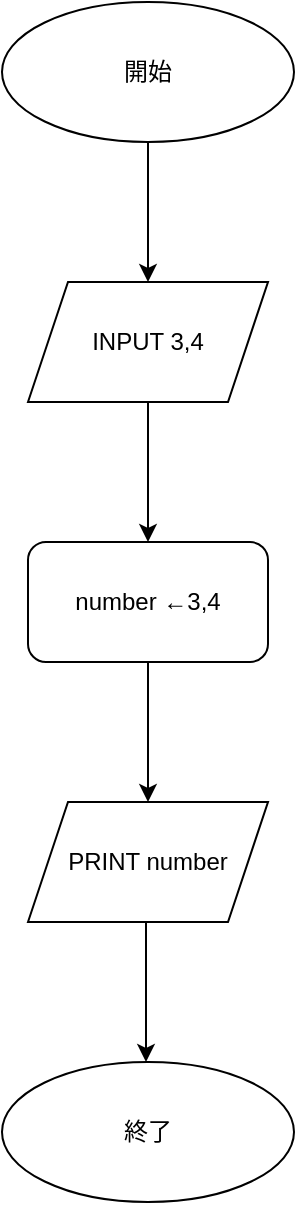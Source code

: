<mxfile version="14.2.9" type="github">
  <diagram id="xGpIjq1XUX4PJ_8iyHJj" name="ページ1">
    <mxGraphModel dx="1906" dy="1037" grid="1" gridSize="10" guides="1" tooltips="1" connect="1" arrows="1" fold="1" page="1" pageScale="1" pageWidth="827" pageHeight="1169" math="0" shadow="0">
      <root>
        <mxCell id="0" />
        <mxCell id="1" parent="0" />
        <mxCell id="CgWaPe-k0yE7VL1SeDfK-1" value="開始" style="ellipse;whiteSpace=wrap;html=1;" vertex="1" parent="1">
          <mxGeometry x="341" y="40" width="146" height="70" as="geometry" />
        </mxCell>
        <mxCell id="CgWaPe-k0yE7VL1SeDfK-2" value="" style="endArrow=classic;html=1;" edge="1" parent="1">
          <mxGeometry width="50" height="50" relative="1" as="geometry">
            <mxPoint x="414" y="110" as="sourcePoint" />
            <mxPoint x="414" y="180" as="targetPoint" />
          </mxGeometry>
        </mxCell>
        <mxCell id="CgWaPe-k0yE7VL1SeDfK-3" value="INPUT 3,4" style="shape=parallelogram;perimeter=parallelogramPerimeter;whiteSpace=wrap;html=1;fixedSize=1;" vertex="1" parent="1">
          <mxGeometry x="354" y="180" width="120" height="60" as="geometry" />
        </mxCell>
        <mxCell id="CgWaPe-k0yE7VL1SeDfK-4" value="PRINT number" style="shape=parallelogram;perimeter=parallelogramPerimeter;whiteSpace=wrap;html=1;fixedSize=1;" vertex="1" parent="1">
          <mxGeometry x="354" y="440" width="120" height="60" as="geometry" />
        </mxCell>
        <mxCell id="CgWaPe-k0yE7VL1SeDfK-5" value="" style="endArrow=classic;html=1;" edge="1" parent="1">
          <mxGeometry width="50" height="50" relative="1" as="geometry">
            <mxPoint x="414" y="240" as="sourcePoint" />
            <mxPoint x="414" y="310" as="targetPoint" />
          </mxGeometry>
        </mxCell>
        <mxCell id="CgWaPe-k0yE7VL1SeDfK-7" value="number ←3,4" style="rounded=1;whiteSpace=wrap;html=1;" vertex="1" parent="1">
          <mxGeometry x="354" y="310" width="120" height="60" as="geometry" />
        </mxCell>
        <mxCell id="CgWaPe-k0yE7VL1SeDfK-8" value="" style="endArrow=classic;html=1;" edge="1" parent="1">
          <mxGeometry width="50" height="50" relative="1" as="geometry">
            <mxPoint x="414" y="370" as="sourcePoint" />
            <mxPoint x="414" y="440" as="targetPoint" />
          </mxGeometry>
        </mxCell>
        <mxCell id="CgWaPe-k0yE7VL1SeDfK-9" value="終了" style="ellipse;whiteSpace=wrap;html=1;" vertex="1" parent="1">
          <mxGeometry x="341" y="570" width="146" height="70" as="geometry" />
        </mxCell>
        <mxCell id="CgWaPe-k0yE7VL1SeDfK-10" value="" style="endArrow=classic;html=1;" edge="1" parent="1">
          <mxGeometry width="50" height="50" relative="1" as="geometry">
            <mxPoint x="413" y="500" as="sourcePoint" />
            <mxPoint x="413" y="570" as="targetPoint" />
          </mxGeometry>
        </mxCell>
      </root>
    </mxGraphModel>
  </diagram>
</mxfile>
